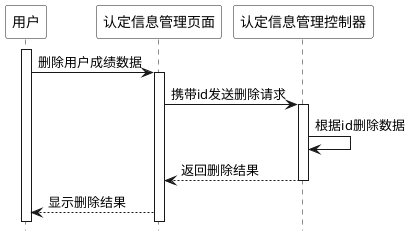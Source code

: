 @startuml written_delete

hide footbox
skinparam sequence {
  ParticipantBackgroundColor #ffffff
  ParticipantFontColor #000000
}

participant 用户
participant 认定信息管理页面
participant 认定信息管理控制器


activate 用户
用户 -> 认定信息管理页面: 删除用户成绩数据
activate 认定信息管理页面

认定信息管理页面 -> 认定信息管理控制器: 携带id发送删除请求
activate 认定信息管理控制器

认定信息管理控制器 -> 认定信息管理控制器: 根据id删除数据

认定信息管理控制器 --> 认定信息管理页面: 返回删除结果
deactivate 认定信息管理控制器

认定信息管理页面 --> 用户: 显示删除结果

@enduml